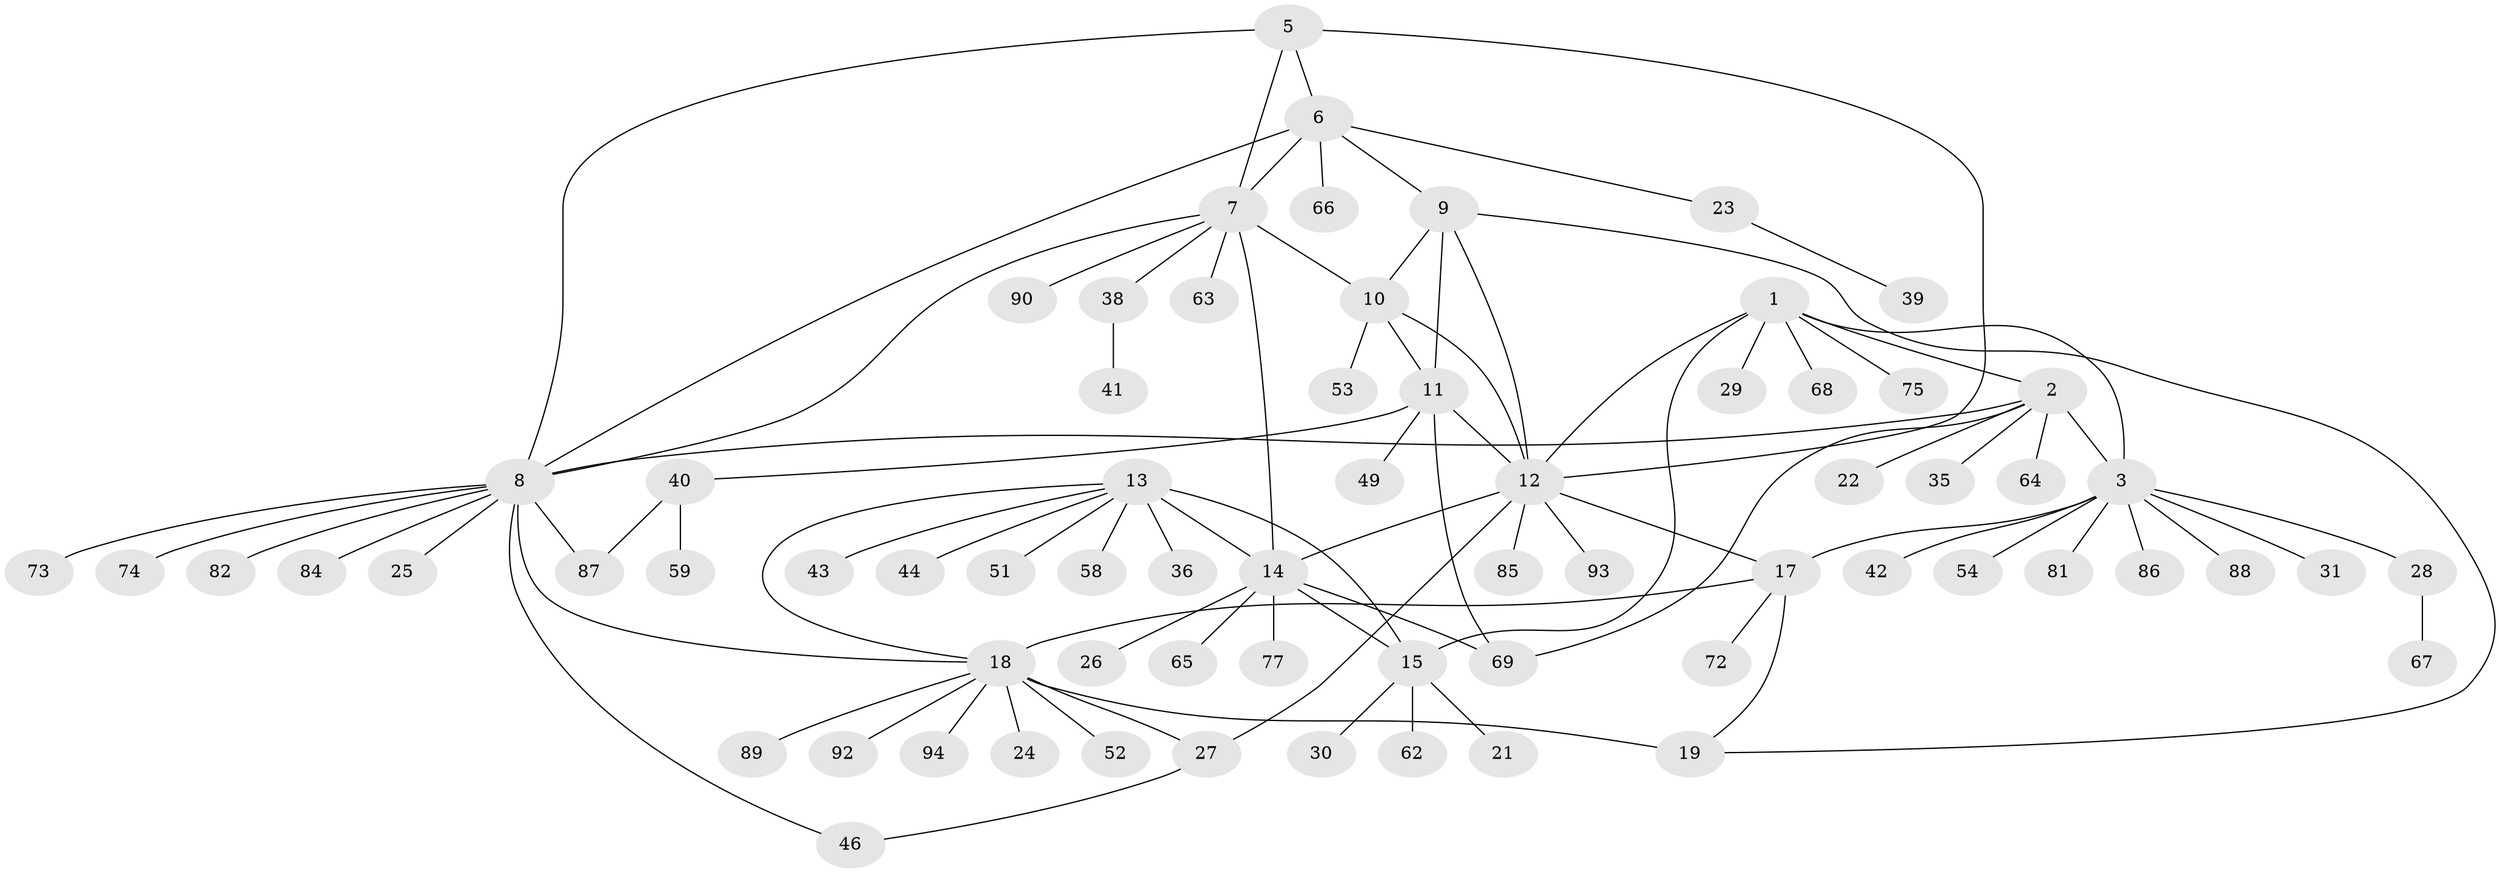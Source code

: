 // original degree distribution, {9: 0.031914893617021274, 6: 0.031914893617021274, 8: 0.031914893617021274, 4: 0.02127659574468085, 11: 0.010638297872340425, 5: 0.0425531914893617, 7: 0.031914893617021274, 10: 0.02127659574468085, 1: 0.5638297872340425, 3: 0.06382978723404255, 2: 0.14893617021276595}
// Generated by graph-tools (version 1.1) at 2025/42/03/06/25 10:42:10]
// undirected, 70 vertices, 92 edges
graph export_dot {
graph [start="1"]
  node [color=gray90,style=filled];
  1 [super="+79"];
  2 [super="+83"];
  3 [super="+4"];
  5;
  6;
  7 [super="+50"];
  8 [super="+56"];
  9 [super="+61"];
  10 [super="+32"];
  11 [super="+70"];
  12 [super="+80"];
  13 [super="+16"];
  14 [super="+45"];
  15 [super="+55"];
  17 [super="+37"];
  18 [super="+20"];
  19 [super="+33"];
  21;
  22;
  23 [super="+71"];
  24 [super="+60"];
  25;
  26 [super="+48"];
  27 [super="+34"];
  28 [super="+47"];
  29;
  30;
  31;
  35;
  36;
  38;
  39;
  40;
  41;
  42;
  43;
  44;
  46;
  49;
  51 [super="+76"];
  52;
  53 [super="+57"];
  54;
  58;
  59;
  62;
  63;
  64;
  65;
  66;
  67 [super="+78"];
  68;
  69 [super="+91"];
  72;
  73;
  74;
  75;
  77;
  81;
  82;
  84;
  85;
  86;
  87;
  88;
  89;
  90;
  92;
  93;
  94;
  1 -- 2;
  1 -- 3 [weight=2];
  1 -- 12;
  1 -- 15;
  1 -- 29;
  1 -- 68;
  1 -- 75;
  2 -- 3 [weight=2];
  2 -- 8 [weight=2];
  2 -- 22;
  2 -- 35;
  2 -- 64;
  2 -- 69;
  3 -- 17;
  3 -- 54;
  3 -- 81;
  3 -- 42;
  3 -- 86;
  3 -- 88;
  3 -- 28;
  3 -- 31;
  5 -- 6;
  5 -- 7;
  5 -- 8;
  5 -- 12;
  6 -- 7;
  6 -- 8;
  6 -- 23;
  6 -- 66;
  6 -- 9;
  7 -- 8;
  7 -- 14 [weight=2];
  7 -- 38;
  7 -- 63;
  7 -- 10;
  7 -- 90;
  8 -- 18;
  8 -- 25;
  8 -- 46;
  8 -- 82;
  8 -- 84;
  8 -- 87;
  8 -- 73;
  8 -- 74;
  9 -- 10;
  9 -- 11;
  9 -- 12;
  9 -- 19;
  10 -- 11;
  10 -- 12;
  10 -- 53;
  11 -- 12;
  11 -- 40;
  11 -- 49;
  11 -- 69;
  12 -- 14;
  12 -- 85;
  12 -- 93;
  12 -- 17;
  12 -- 27;
  13 -- 14 [weight=2];
  13 -- 15 [weight=2];
  13 -- 18;
  13 -- 51;
  13 -- 36;
  13 -- 58;
  13 -- 43;
  13 -- 44;
  14 -- 15;
  14 -- 26;
  14 -- 65;
  14 -- 69;
  14 -- 77;
  15 -- 21;
  15 -- 30;
  15 -- 62;
  17 -- 18 [weight=2];
  17 -- 19;
  17 -- 72;
  18 -- 19 [weight=2];
  18 -- 24;
  18 -- 27;
  18 -- 52;
  18 -- 89;
  18 -- 92;
  18 -- 94;
  23 -- 39;
  27 -- 46;
  28 -- 67;
  38 -- 41;
  40 -- 59;
  40 -- 87;
}

